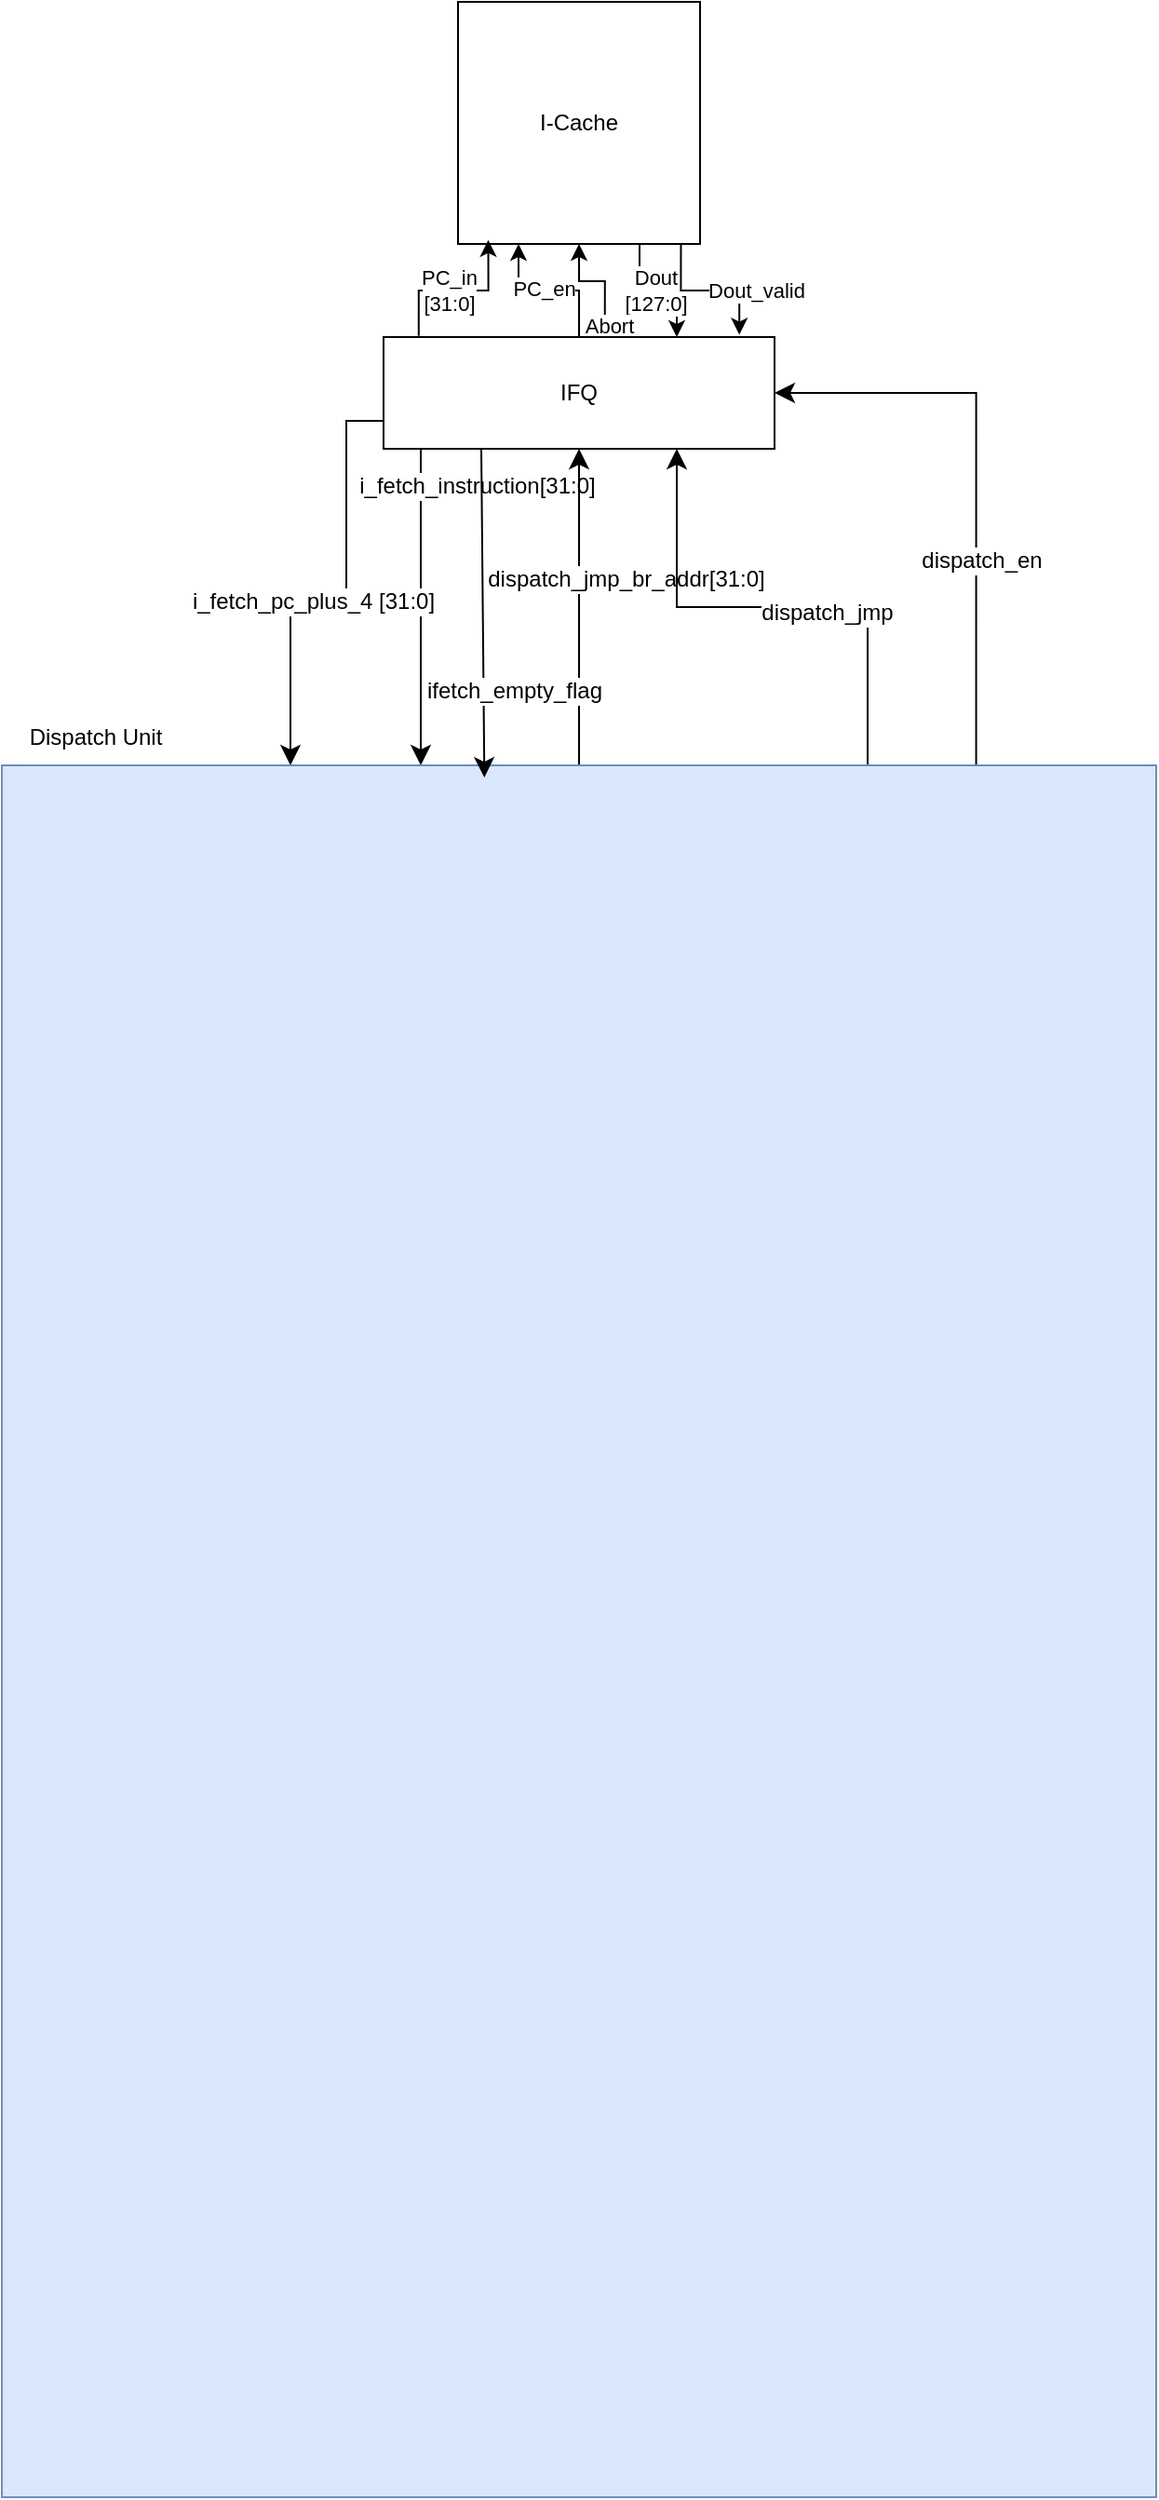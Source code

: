 <mxfile version="24.7.16">
  <diagram name="Page-1" id="PrAhHyFqpY0iZm9ffoHx">
    <mxGraphModel dx="1176" dy="543" grid="1" gridSize="10" guides="1" tooltips="1" connect="1" arrows="1" fold="1" page="1" pageScale="1" pageWidth="850" pageHeight="1100" math="0" shadow="0">
      <root>
        <mxCell id="0" />
        <mxCell id="1" parent="0" />
        <mxCell id="_AcPWI5R-T2uOKAbNlTF-10" style="edgeStyle=orthogonalEdgeStyle;rounded=0;orthogonalLoop=1;jettySize=auto;html=1;exitX=0.75;exitY=1;exitDx=0;exitDy=0;entryX=0.75;entryY=0;entryDx=0;entryDy=0;" parent="1" source="_AcPWI5R-T2uOKAbNlTF-1" target="_AcPWI5R-T2uOKAbNlTF-3" edge="1">
          <mxGeometry relative="1" as="geometry" />
        </mxCell>
        <mxCell id="_AcPWI5R-T2uOKAbNlTF-11" value="Dout&lt;div&gt;[127:0]&lt;/div&gt;" style="edgeLabel;html=1;align=center;verticalAlign=middle;resizable=0;points=[];" parent="_AcPWI5R-T2uOKAbNlTF-10" vertex="1" connectable="0">
          <mxGeometry x="-0.055" relative="1" as="geometry">
            <mxPoint as="offset" />
          </mxGeometry>
        </mxCell>
        <mxCell id="_AcPWI5R-T2uOKAbNlTF-1" value="I-Cache" style="whiteSpace=wrap;html=1;" parent="1" vertex="1">
          <mxGeometry x="100" y="140" width="130" height="130" as="geometry" />
        </mxCell>
        <mxCell id="_AcPWI5R-T2uOKAbNlTF-6" style="edgeStyle=orthogonalEdgeStyle;rounded=0;orthogonalLoop=1;jettySize=auto;html=1;entryX=0.25;entryY=1;entryDx=0;entryDy=0;" parent="1" source="_AcPWI5R-T2uOKAbNlTF-3" target="_AcPWI5R-T2uOKAbNlTF-1" edge="1">
          <mxGeometry relative="1" as="geometry" />
        </mxCell>
        <mxCell id="_AcPWI5R-T2uOKAbNlTF-7" value="PC_en" style="edgeLabel;html=1;align=center;verticalAlign=middle;resizable=0;points=[];" parent="_AcPWI5R-T2uOKAbNlTF-6" vertex="1" connectable="0">
          <mxGeometry x="0.072" y="-1" relative="1" as="geometry">
            <mxPoint as="offset" />
          </mxGeometry>
        </mxCell>
        <mxCell id="_AcPWI5R-T2uOKAbNlTF-8" style="edgeStyle=orthogonalEdgeStyle;rounded=0;orthogonalLoop=1;jettySize=auto;html=1;entryX=0.5;entryY=1;entryDx=0;entryDy=0;exitX=0.566;exitY=0.015;exitDx=0;exitDy=0;exitPerimeter=0;" parent="1" source="_AcPWI5R-T2uOKAbNlTF-3" target="_AcPWI5R-T2uOKAbNlTF-1" edge="1">
          <mxGeometry relative="1" as="geometry">
            <Array as="points">
              <mxPoint x="179" y="290" />
              <mxPoint x="165" y="290" />
            </Array>
          </mxGeometry>
        </mxCell>
        <mxCell id="_AcPWI5R-T2uOKAbNlTF-9" value="Abort" style="edgeLabel;html=1;align=center;verticalAlign=middle;resizable=0;points=[];" parent="_AcPWI5R-T2uOKAbNlTF-8" vertex="1" connectable="0">
          <mxGeometry x="-0.299" relative="1" as="geometry">
            <mxPoint x="2" y="15" as="offset" />
          </mxGeometry>
        </mxCell>
        <mxCell id="oB-aT5vTAcFPeE-sXGdO-3" value="" style="edgeStyle=orthogonalEdgeStyle;rounded=0;orthogonalLoop=1;jettySize=auto;html=1;fontSize=12;startSize=8;endSize=8;startArrow=none;startFill=0;" edge="1" parent="1" source="_AcPWI5R-T2uOKAbNlTF-3" target="cbFBZiRL0tx0ivI146Lf-1">
          <mxGeometry relative="1" as="geometry">
            <Array as="points">
              <mxPoint x="80" y="490" />
              <mxPoint x="80" y="490" />
            </Array>
          </mxGeometry>
        </mxCell>
        <mxCell id="oB-aT5vTAcFPeE-sXGdO-8" value="i_fetch_instruction[31:0]" style="edgeLabel;html=1;align=center;verticalAlign=middle;resizable=0;points=[];fontSize=12;" vertex="1" connectable="0" parent="oB-aT5vTAcFPeE-sXGdO-3">
          <mxGeometry x="-0.419" y="1" relative="1" as="geometry">
            <mxPoint x="29" y="-30" as="offset" />
          </mxGeometry>
        </mxCell>
        <mxCell id="oB-aT5vTAcFPeE-sXGdO-6" style="edgeStyle=orthogonalEdgeStyle;rounded=0;orthogonalLoop=1;jettySize=auto;html=1;entryX=0.25;entryY=0;entryDx=0;entryDy=0;fontSize=12;startSize=8;endSize=8;exitX=0;exitY=0.75;exitDx=0;exitDy=0;" edge="1" parent="1" source="_AcPWI5R-T2uOKAbNlTF-3" target="cbFBZiRL0tx0ivI146Lf-1">
          <mxGeometry relative="1" as="geometry" />
        </mxCell>
        <mxCell id="oB-aT5vTAcFPeE-sXGdO-7" value="i_fetch_pc_plus_4 [31:0]" style="edgeLabel;html=1;align=center;verticalAlign=middle;resizable=0;points=[];fontSize=12;" vertex="1" connectable="0" parent="oB-aT5vTAcFPeE-sXGdO-6">
          <mxGeometry x="0.176" y="-3" relative="1" as="geometry">
            <mxPoint as="offset" />
          </mxGeometry>
        </mxCell>
        <mxCell id="_AcPWI5R-T2uOKAbNlTF-3" value="IFQ" style="whiteSpace=wrap;html=1;shadow=0;" parent="1" vertex="1">
          <mxGeometry x="60" y="320" width="210" height="60" as="geometry" />
        </mxCell>
        <mxCell id="_AcPWI5R-T2uOKAbNlTF-4" style="edgeStyle=orthogonalEdgeStyle;rounded=0;orthogonalLoop=1;jettySize=auto;html=1;entryX=0.125;entryY=0.984;entryDx=0;entryDy=0;entryPerimeter=0;exitX=0.09;exitY=-0.011;exitDx=0;exitDy=0;exitPerimeter=0;" parent="1" source="_AcPWI5R-T2uOKAbNlTF-3" target="_AcPWI5R-T2uOKAbNlTF-1" edge="1">
          <mxGeometry relative="1" as="geometry" />
        </mxCell>
        <mxCell id="_AcPWI5R-T2uOKAbNlTF-5" value="PC_in&lt;div&gt;[31:0]&lt;/div&gt;" style="edgeLabel;html=1;align=center;verticalAlign=middle;resizable=0;points=[];" parent="_AcPWI5R-T2uOKAbNlTF-4" vertex="1" connectable="0">
          <mxGeometry x="-0.083" relative="1" as="geometry">
            <mxPoint as="offset" />
          </mxGeometry>
        </mxCell>
        <mxCell id="_AcPWI5R-T2uOKAbNlTF-12" style="edgeStyle=orthogonalEdgeStyle;rounded=0;orthogonalLoop=1;jettySize=auto;html=1;exitX=0.921;exitY=0.997;exitDx=0;exitDy=0;entryX=0.91;entryY=-0.021;entryDx=0;entryDy=0;entryPerimeter=0;exitPerimeter=0;" parent="1" source="_AcPWI5R-T2uOKAbNlTF-1" target="_AcPWI5R-T2uOKAbNlTF-3" edge="1">
          <mxGeometry relative="1" as="geometry" />
        </mxCell>
        <mxCell id="_AcPWI5R-T2uOKAbNlTF-13" value="Dout_valid" style="edgeLabel;html=1;align=center;verticalAlign=middle;resizable=0;points=[];" parent="_AcPWI5R-T2uOKAbNlTF-12" vertex="1" connectable="0">
          <mxGeometry x="-0.038" relative="1" as="geometry">
            <mxPoint x="27" as="offset" />
          </mxGeometry>
        </mxCell>
        <mxCell id="oB-aT5vTAcFPeE-sXGdO-15" style="edgeStyle=none;curved=1;rounded=0;orthogonalLoop=1;jettySize=auto;html=1;fontSize=12;startSize=8;endSize=8;" edge="1" parent="1" source="cbFBZiRL0tx0ivI146Lf-1" target="_AcPWI5R-T2uOKAbNlTF-3">
          <mxGeometry relative="1" as="geometry" />
        </mxCell>
        <mxCell id="oB-aT5vTAcFPeE-sXGdO-16" value="dispatch_jmp_br_addr[31:0]" style="edgeLabel;html=1;align=center;verticalAlign=middle;resizable=0;points=[];fontSize=12;" vertex="1" connectable="0" parent="oB-aT5vTAcFPeE-sXGdO-15">
          <mxGeometry x="0.354" relative="1" as="geometry">
            <mxPoint x="25" y="15" as="offset" />
          </mxGeometry>
        </mxCell>
        <mxCell id="oB-aT5vTAcFPeE-sXGdO-17" style="edgeStyle=orthogonalEdgeStyle;rounded=0;orthogonalLoop=1;jettySize=auto;html=1;exitX=0.75;exitY=0;exitDx=0;exitDy=0;entryX=0.75;entryY=1;entryDx=0;entryDy=0;fontSize=12;startSize=8;endSize=8;" edge="1" parent="1" source="cbFBZiRL0tx0ivI146Lf-1" target="_AcPWI5R-T2uOKAbNlTF-3">
          <mxGeometry relative="1" as="geometry" />
        </mxCell>
        <mxCell id="oB-aT5vTAcFPeE-sXGdO-18" value="dispatch_jmp" style="edgeLabel;html=1;align=center;verticalAlign=middle;resizable=0;points=[];fontSize=12;" vertex="1" connectable="0" parent="oB-aT5vTAcFPeE-sXGdO-17">
          <mxGeometry x="-0.212" y="3" relative="1" as="geometry">
            <mxPoint as="offset" />
          </mxGeometry>
        </mxCell>
        <mxCell id="oB-aT5vTAcFPeE-sXGdO-19" style="edgeStyle=orthogonalEdgeStyle;rounded=0;orthogonalLoop=1;jettySize=auto;html=1;entryX=1;entryY=0.5;entryDx=0;entryDy=0;fontSize=12;startSize=8;endSize=8;exitX=0.844;exitY=0.005;exitDx=0;exitDy=0;exitPerimeter=0;" edge="1" parent="1" source="cbFBZiRL0tx0ivI146Lf-1" target="_AcPWI5R-T2uOKAbNlTF-3">
          <mxGeometry relative="1" as="geometry" />
        </mxCell>
        <mxCell id="oB-aT5vTAcFPeE-sXGdO-20" value="dispatch_en" style="edgeLabel;html=1;align=center;verticalAlign=middle;resizable=0;points=[];fontSize=12;" vertex="1" connectable="0" parent="oB-aT5vTAcFPeE-sXGdO-19">
          <mxGeometry x="0.292" relative="1" as="geometry">
            <mxPoint x="2" y="87" as="offset" />
          </mxGeometry>
        </mxCell>
        <mxCell id="cbFBZiRL0tx0ivI146Lf-1" value="" style="whiteSpace=wrap;html=1;fillColor=#dae8fc;strokeColor=#6c8ebf;movable=1;resizable=1;rotatable=1;deletable=1;editable=1;locked=0;connectable=1;" parent="1" vertex="1">
          <mxGeometry x="-145" y="550" width="620" height="930" as="geometry" />
        </mxCell>
        <mxCell id="cbFBZiRL0tx0ivI146Lf-2" value="Dispatch Unit" style="text;html=1;align=center;verticalAlign=middle;resizable=0;points=[];autosize=1;strokeColor=none;fillColor=none;" parent="1" vertex="1">
          <mxGeometry x="-140" y="520" width="90" height="30" as="geometry" />
        </mxCell>
        <mxCell id="oB-aT5vTAcFPeE-sXGdO-11" style="edgeStyle=none;curved=1;rounded=0;orthogonalLoop=1;jettySize=auto;html=1;exitX=0.25;exitY=1;exitDx=0;exitDy=0;entryX=0.418;entryY=0.007;entryDx=0;entryDy=0;entryPerimeter=0;fontSize=12;startSize=8;endSize=8;" edge="1" parent="1" source="_AcPWI5R-T2uOKAbNlTF-3" target="cbFBZiRL0tx0ivI146Lf-1">
          <mxGeometry relative="1" as="geometry" />
        </mxCell>
        <mxCell id="oB-aT5vTAcFPeE-sXGdO-12" value="ifetch_empty_flag" style="edgeLabel;html=1;align=center;verticalAlign=middle;resizable=0;points=[];fontSize=12;" vertex="1" connectable="0" parent="oB-aT5vTAcFPeE-sXGdO-11">
          <mxGeometry x="0.583" y="-2" relative="1" as="geometry">
            <mxPoint x="18" y="-10" as="offset" />
          </mxGeometry>
        </mxCell>
      </root>
    </mxGraphModel>
  </diagram>
</mxfile>
